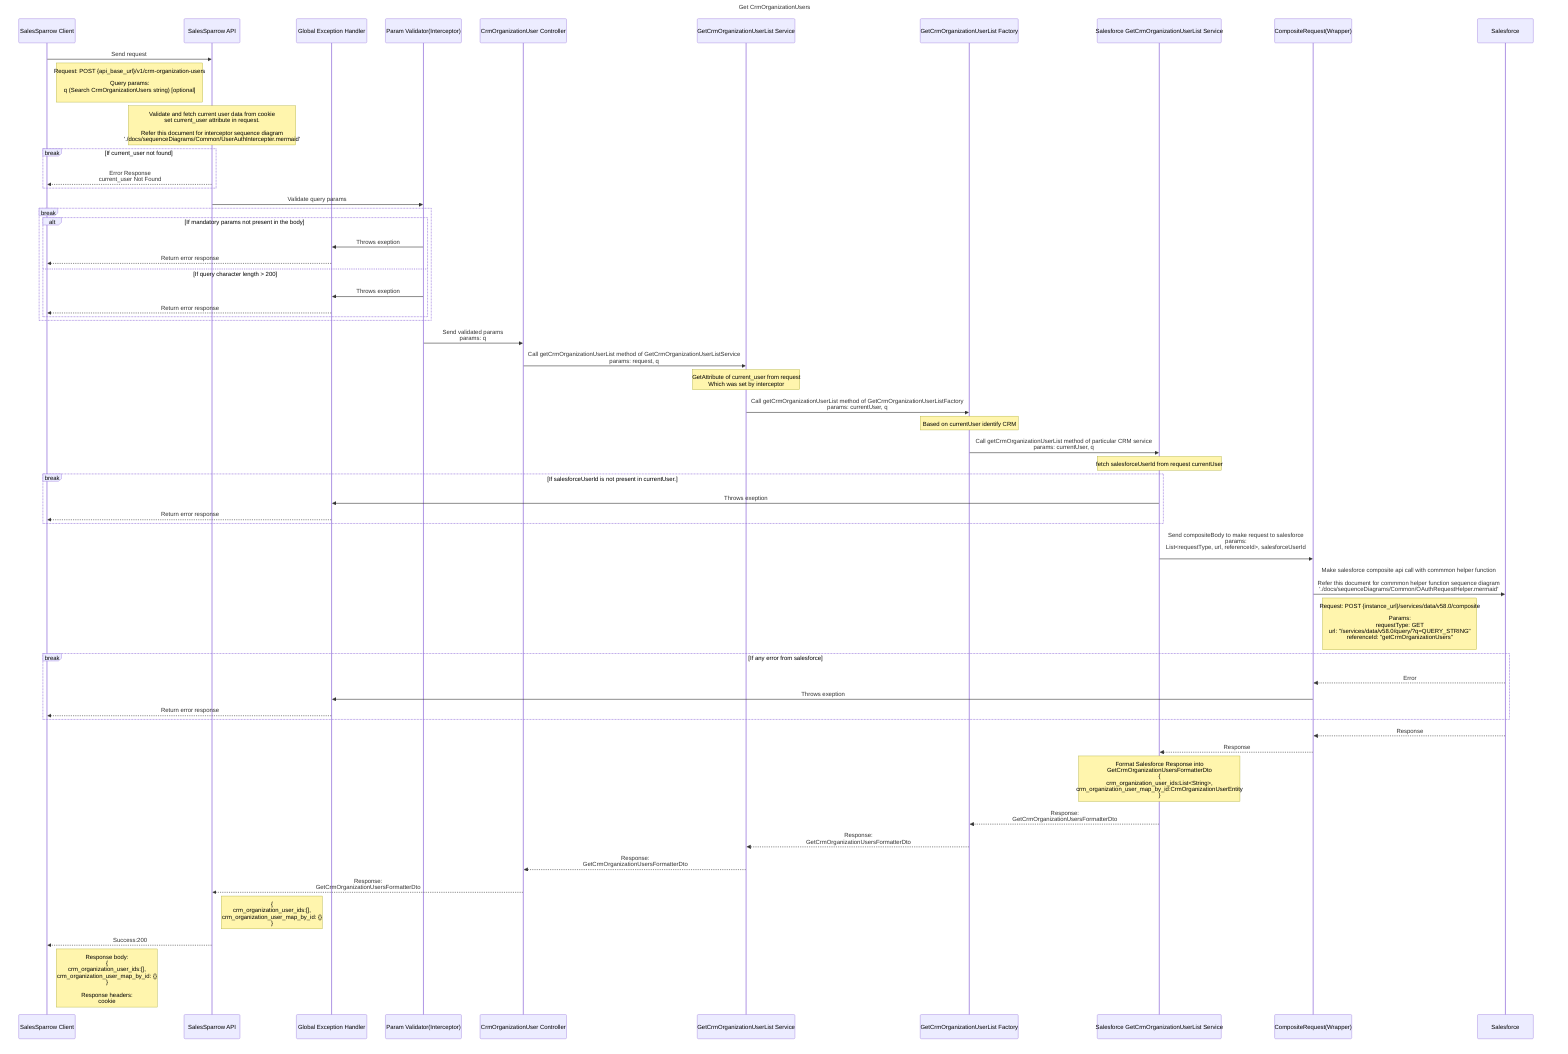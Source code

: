 sequenceDiagram
  title Get CrmOrganizationUsers
    participant ui as SalesSparrow Client
    participant api as SalesSparrow API
    participant exceptionHandler as Global Exception Handler
    participant validator as Param Validator(Interceptor)
    participant controller as CrmOrganizationUser Controller
    participant service as GetCrmOrganizationUserList Service
    participant factory as GetCrmOrganizationUserList Factory
    participant crm as Salesforce GetCrmOrganizationUserList Service
    participant CompositeRequestWrapper as CompositeRequest(Wrapper)
    participant salesforce as Salesforce

    ui->>api:  Send request 
    note right of ui: Request: POST {api_base_url}/v1/crm-organization-users<br><br>Query params: <br>q (Search CrmOrganizationUsers string) [optional] <br>

    note over api: Validate and fetch current user data from cookie<br>set current_user attribute in request.<br><br>Refer this document for interceptor sequence diagram <br> './docs/sequenceDiagrams/Common/UserAuthIntercepter.mermaid'
    break If current_user not found
        api-->>ui: Error Response<br>current_user Not Found
    end

    api->>validator: Validate query params

    break 
        alt If mandatory params not present in the body
            validator->>exceptionHandler: Throws exeption
            exceptionHandler-->>ui:Return error response 
        else If query character length > 200
            validator->>exceptionHandler: Throws exeption
            exceptionHandler-->>ui:Return error response
        end
    end

    validator->>controller: Send validated params<br>params: q
    
    controller->>service: Call getCrmOrganizationUserList method of GetCrmOrganizationUserListService<br> params: request, q
    note over service: GetAttribute of current_user from request<br>Which was set by interceptor

    service->>factory: Call getCrmOrganizationUserList method of GetCrmOrganizationUserListFactory<br>params: currentUser, q
    note over factory: Based on currentUser identify CRM

    factory->>crm: Call getCrmOrganizationUserList method of particular CRM service<br>params: currentUser, q

    note over crm: fetch salesforceUserId from request currentUser
    break If salesforceUserId is not present in currentUser.
        crm->>exceptionHandler: Throws exeption
        exceptionHandler-->>ui:Return error response 
    end
    crm->>CompositeRequestWrapper: Send compositeBody to make request to salesforce<br>params: <br> List<requestType, url, referenceId>, salesforceUserId <br>

    CompositeRequestWrapper->>salesforce: Make salesforce composite api call with commmon helper function<br><br>Refer this document for commmon helper function sequence diagram <br> './docs/sequenceDiagrams/Common/OAuthRequestHelper.mermaid'
    note right of CompositeRequestWrapper: Request: POST {instance_url}/services/data/v58.0/composite <br><br>Params: <br> requestType: GET<br> url: "/services/data/v58.0/query/?q=QUERY_STRING"<br>referenceId: "getCrmOrganizationUsers"<br>
    
    break If any error from salesforce
        salesforce-->>CompositeRequestWrapper: Error
        CompositeRequestWrapper->>exceptionHandler: Throws exeption
        exceptionHandler-->>ui: Return error response
    end

    salesforce-->>CompositeRequestWrapper: Response
    CompositeRequestWrapper-->>crm: Response
    note over crm:  Format Salesforce Response into<br> GetCrmOrganizationUsersFormatterDto<br>{<br>crm_organization_user_ids:List<String>,<br>crm_organization_user_map_by_id:CrmOrganizationUserEntity<br>}

    crm-->>factory: Response:<br>GetCrmOrganizationUsersFormatterDto
    factory-->>service: Response:<br>GetCrmOrganizationUsersFormatterDto
    service-->> controller: Response:<br>GetCrmOrganizationUsersFormatterDto
    controller-->>api: Response:<br>GetCrmOrganizationUsersFormatterDto
    note right of api: {<br>crm_organization_user_ids:[],<br> crm_organization_user_map_by_id: {}<br>}

    api-->>ui: Success:200
    note right of ui: Response body: <br> {<br>crm_organization_user_ids:[],<br> crm_organization_user_map_by_id: {}<br>}<br><br>Response headers:<br> cookie
